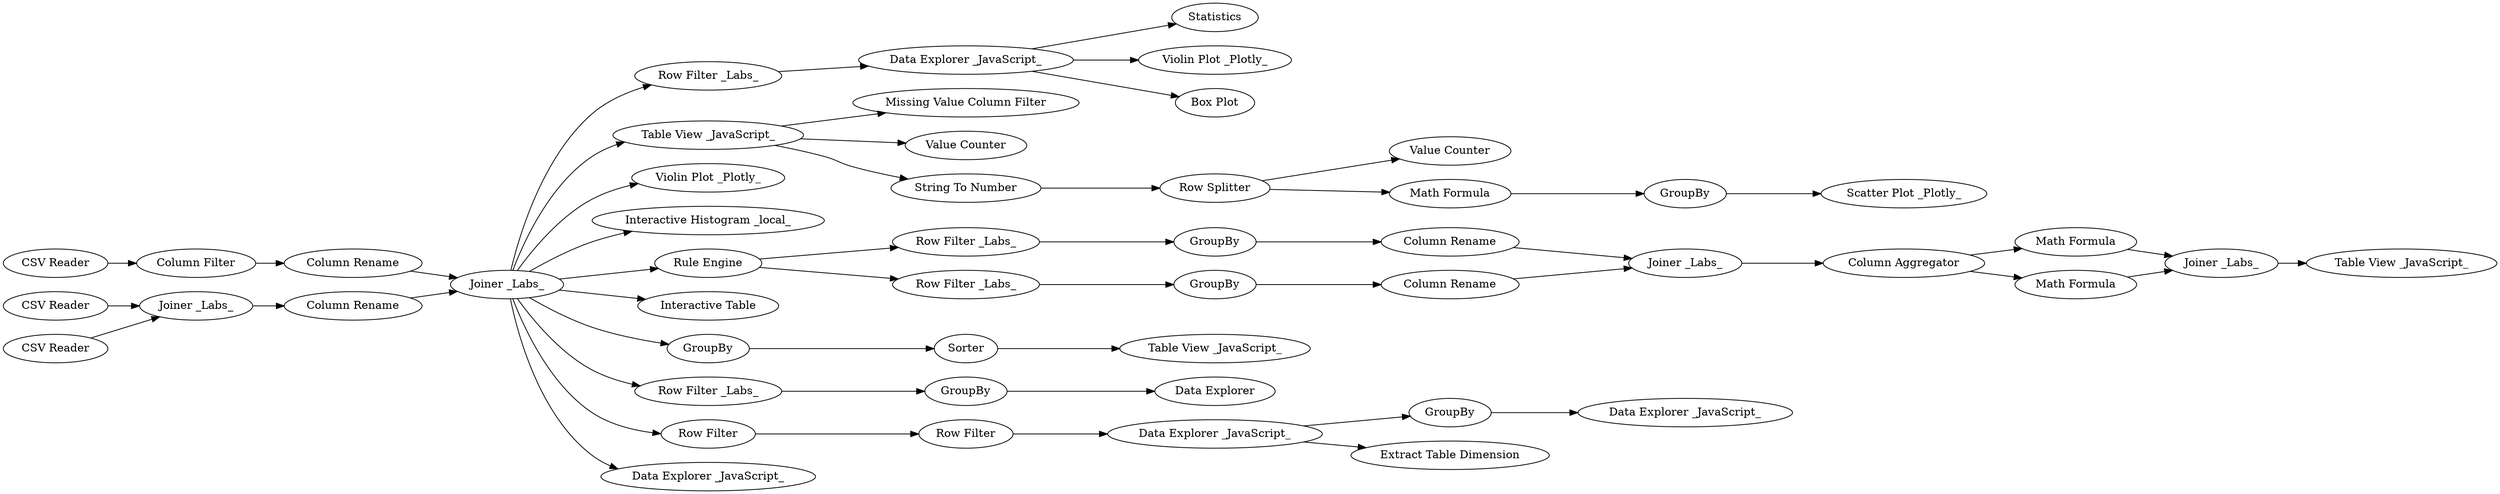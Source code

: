 digraph {
	"-3014177279084276731_76" [label="Row Filter _Labs_"]
	"-3014177279084276731_8" [label="Column Rename"]
	"-3014177279084276731_45" [label="Column Aggregator"]
	"-3014177279084276731_6" [label="Column Filter"]
	"-3014177279084276731_39" [label=GroupBy]
	"-3014177279084276731_55" [label="Missing Value Column Filter"]
	"-3014177279084276731_65" [label="Scatter Plot _Plotly_"]
	"-3014177279084276731_16" [label=Statistics]
	"-3014177279084276731_88" [label="CSV Reader"]
	"-3014177279084276731_69" [label="Row Filter _Labs_"]
	"-3014177279084276731_68" [label="Joiner _Labs_"]
	"-3014177279084276731_50" [label="Math Formula"]
	"-3014177279084276731_72" [label=GroupBy]
	"-3014177279084276731_4" [label="Column Rename"]
	"-3014177279084276731_15" [label="Data Explorer _JavaScript_"]
	"-3014177279084276731_19" [label="Row Filter"]
	"-3014177279084276731_23" [label=GroupBy]
	"-3014177279084276731_54" [label="Table View _JavaScript_"]
	"-3014177279084276731_38" [label=GroupBy]
	"-3014177279084276731_75" [label="Violin Plot _Plotly_"]
	"-3014177279084276731_85" [label="Interactive Histogram _local_"]
	"-3014177279084276731_86" [label="CSV Reader"]
	"-3014177279084276731_53" [label="Table View _JavaScript_"]
	"-3014177279084276731_59" [label="Value Counter"]
	"-3014177279084276731_22" [label="Extract Table Dimension"]
	"-3014177279084276731_42" [label="Column Rename"]
	"-3014177279084276731_41" [label="Column Rename"]
	"-3014177279084276731_79" [label="Joiner _Labs_"]
	"-3014177279084276731_80" [label="Violin Plot _Plotly_"]
	"-3014177279084276731_58" [label="Value Counter"]
	"-3014177279084276731_30" [label="Rule Engine"]
	"-3014177279084276731_63" [label="Box Plot"]
	"-3014177279084276731_57" [label="Interactive Table"]
	"-3014177279084276731_25" [label=GroupBy]
	"-3014177279084276731_87" [label="CSV Reader"]
	"-3014177279084276731_77" [label="Row Filter _Labs_"]
	"-3014177279084276731_90" [label="Math Formula"]
	"-3014177279084276731_91" [label="Row Splitter"]
	"-3014177279084276731_92" [label="String To Number"]
	"-3014177279084276731_24" [label="Data Explorer _JavaScript_"]
	"-3014177279084276731_26" [label="Table View _JavaScript_"]
	"-3014177279084276731_74" [label="Row Filter _Labs_"]
	"-3014177279084276731_89" [label=GroupBy]
	"-3014177279084276731_29" [label=Sorter]
	"-3014177279084276731_78" [label="Joiner _Labs_"]
	"-3014177279084276731_51" [label="Math Formula"]
	"-3014177279084276731_64" [label="Joiner _Labs_"]
	"-3014177279084276731_71" [label="Row Filter"]
	"-3014177279084276731_11" [label="Data Explorer _JavaScript_"]
	"-3014177279084276731_20" [label="Data Explorer _JavaScript_"]
	"-3014177279084276731_73" [label="Data Explorer"]
	"-3014177279084276731_68" -> "-3014177279084276731_11"
	"-3014177279084276731_68" -> "-3014177279084276731_85"
	"-3014177279084276731_68" -> "-3014177279084276731_54"
	"-3014177279084276731_87" -> "-3014177279084276731_64"
	"-3014177279084276731_15" -> "-3014177279084276731_63"
	"-3014177279084276731_4" -> "-3014177279084276731_68"
	"-3014177279084276731_72" -> "-3014177279084276731_73"
	"-3014177279084276731_51" -> "-3014177279084276731_79"
	"-3014177279084276731_86" -> "-3014177279084276731_6"
	"-3014177279084276731_54" -> "-3014177279084276731_58"
	"-3014177279084276731_54" -> "-3014177279084276731_92"
	"-3014177279084276731_20" -> "-3014177279084276731_23"
	"-3014177279084276731_77" -> "-3014177279084276731_39"
	"-3014177279084276731_45" -> "-3014177279084276731_51"
	"-3014177279084276731_69" -> "-3014177279084276731_15"
	"-3014177279084276731_19" -> "-3014177279084276731_20"
	"-3014177279084276731_91" -> "-3014177279084276731_59"
	"-3014177279084276731_68" -> "-3014177279084276731_25"
	"-3014177279084276731_90" -> "-3014177279084276731_89"
	"-3014177279084276731_68" -> "-3014177279084276731_69"
	"-3014177279084276731_42" -> "-3014177279084276731_78"
	"-3014177279084276731_91" -> "-3014177279084276731_90"
	"-3014177279084276731_92" -> "-3014177279084276731_91"
	"-3014177279084276731_64" -> "-3014177279084276731_4"
	"-3014177279084276731_89" -> "-3014177279084276731_65"
	"-3014177279084276731_68" -> "-3014177279084276731_74"
	"-3014177279084276731_45" -> "-3014177279084276731_50"
	"-3014177279084276731_38" -> "-3014177279084276731_42"
	"-3014177279084276731_68" -> "-3014177279084276731_57"
	"-3014177279084276731_71" -> "-3014177279084276731_19"
	"-3014177279084276731_68" -> "-3014177279084276731_30"
	"-3014177279084276731_25" -> "-3014177279084276731_29"
	"-3014177279084276731_76" -> "-3014177279084276731_38"
	"-3014177279084276731_15" -> "-3014177279084276731_16"
	"-3014177279084276731_15" -> "-3014177279084276731_80"
	"-3014177279084276731_50" -> "-3014177279084276731_79"
	"-3014177279084276731_29" -> "-3014177279084276731_26"
	"-3014177279084276731_74" -> "-3014177279084276731_72"
	"-3014177279084276731_20" -> "-3014177279084276731_22"
	"-3014177279084276731_8" -> "-3014177279084276731_68"
	"-3014177279084276731_79" -> "-3014177279084276731_53"
	"-3014177279084276731_39" -> "-3014177279084276731_41"
	"-3014177279084276731_68" -> "-3014177279084276731_75"
	"-3014177279084276731_78" -> "-3014177279084276731_45"
	"-3014177279084276731_88" -> "-3014177279084276731_64"
	"-3014177279084276731_30" -> "-3014177279084276731_76"
	"-3014177279084276731_54" -> "-3014177279084276731_55"
	"-3014177279084276731_30" -> "-3014177279084276731_77"
	"-3014177279084276731_23" -> "-3014177279084276731_24"
	"-3014177279084276731_41" -> "-3014177279084276731_78"
	"-3014177279084276731_6" -> "-3014177279084276731_8"
	"-3014177279084276731_68" -> "-3014177279084276731_71"
	rankdir=LR
}
